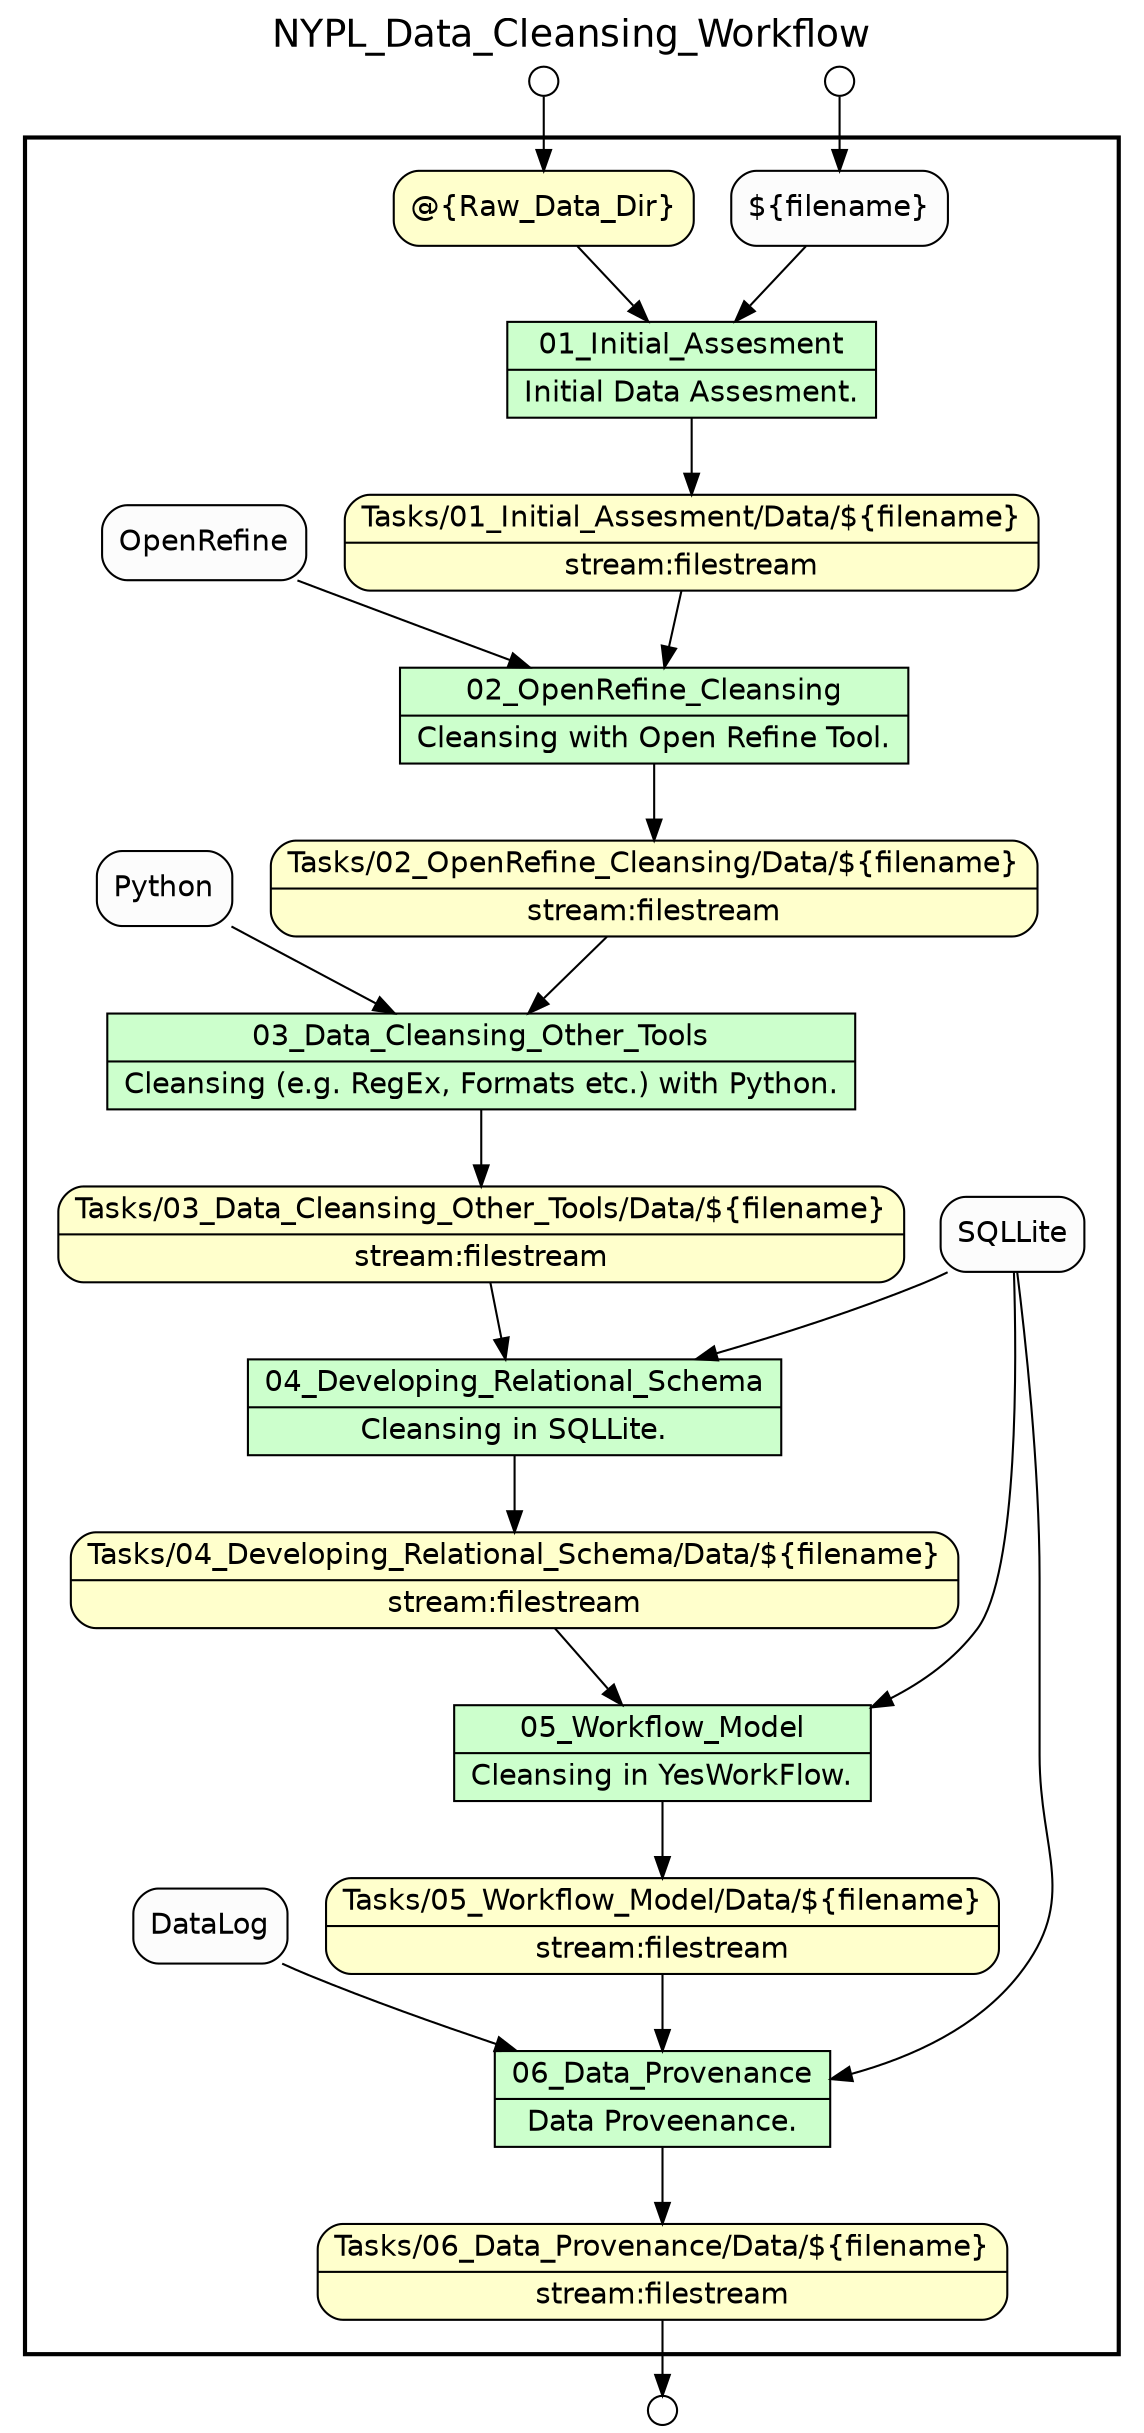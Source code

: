 
/* Start of top-level graph */
digraph Workflow {
rankdir=TB

/* Title for graph */
fontname=Helvetica; fontsize=18; labelloc=t
label="NYPL\_Data\_Cleansing\_Workflow"

/* Start of double cluster for drawing box around nodes in workflow */
subgraph cluster_workflow_box_outer { label=""; color=black; penwidth=2
subgraph cluster_workflow_box_inner { label=""; penwidth=0

/* Style for nodes representing atomic programs in workflow */
node[shape=box style=filled fillcolor="#CCFFCC" peripheries=1 fontname=Helvetica]

/* Nodes representing atomic programs in workflow */
"01\_Initial\_Assesment" [shape=record rankdir=LR label="{<f0> 01\_Initial\_Assesment |<f1> Initial Data Assesment.}"];
"02\_OpenRefine\_Cleansing" [shape=record rankdir=LR label="{<f0> 02\_OpenRefine\_Cleansing |<f1> Cleansing with Open Refine Tool.}"];
"03\_Data\_Cleansing\_Other\_Tools" [shape=record rankdir=LR label="{<f0> 03\_Data\_Cleansing\_Other\_Tools |<f1> Cleansing (e.g. RegEx, Formats etc.) with Python.}"];
"04\_Developing\_Relational\_Schema" [shape=record rankdir=LR label="{<f0> 04\_Developing\_Relational\_Schema |<f1> Cleansing in SQLLite.}"];
"05\_Workflow\_Model" [shape=record rankdir=LR label="{<f0> 05\_Workflow\_Model |<f1> Cleansing in YesWorkFlow.}"];
"06\_Data\_Provenance" [shape=record rankdir=LR label="{<f0> 06\_Data\_Provenance |<f1> Data Proveenance.}"];

/* Style for nodes representing non-parameter data channels in workflow */
node[shape=box style="rounded,filled" fillcolor="#FFFFCC" peripheries=1 fontname=Helvetica]

/* Nodes for non-parameter data channels in workflow */
"Tasks/06\_Data\_Provenance/Data/${filename}" [shape=record rankdir=LR label="{<f0> Tasks/06\_Data\_Provenance/Data/$\{filename\} |<f1> stream\:filestream}"];
"@{Raw_Data_Dir}"
"Tasks/01\_Initial\_Assesment/Data/${filename}" [shape=record rankdir=LR label="{<f0> Tasks/01\_Initial\_Assesment/Data/$\{filename\} |<f1> stream\:filestream}"];
"Tasks/02\_OpenRefine\_Cleansing/Data/${filename}" [shape=record rankdir=LR label="{<f0> Tasks/02\_OpenRefine\_Cleansing/Data/$\{filename\} |<f1> stream\:filestream}"];
"Tasks/03\_Data\_Cleansing\_Other\_Tools/Data/${filename}" [shape=record rankdir=LR label="{<f0> Tasks/03\_Data\_Cleansing\_Other\_Tools/Data/$\{filename\} |<f1> stream\:filestream}"];
"Tasks/04\_Developing\_Relational\_Schema/Data/${filename}" [shape=record rankdir=LR label="{<f0> Tasks/04\_Developing\_Relational\_Schema/Data/$\{filename\} |<f1> stream\:filestream}"];
"Tasks/05\_Workflow\_Model/Data/${filename}" [shape=record rankdir=LR label="{<f0> Tasks/05\_Workflow\_Model/Data/$\{filename\} |<f1> stream\:filestream}"];

/* Style for nodes representing parameter channels in workflow */
node[shape=box style="rounded,filled" fillcolor="#FCFCFC" peripheries=1 fontname=Helvetica]

/* Nodes representing parameter channels in workflow */
"${filename}"

/* Edges representing connections between programs and channels */
"01\_Initial\_Assesment" -> "Tasks/01\_Initial\_Assesment/Data/${filename}"
"@{Raw_Data_Dir}" -> "01\_Initial\_Assesment"
"${filename}" -> "01\_Initial\_Assesment"
"02\_OpenRefine\_Cleansing" -> "Tasks/02\_OpenRefine\_Cleansing/Data/${filename}"
"Tasks/01\_Initial\_Assesment/Data/${filename}" -> "02\_OpenRefine\_Cleansing"
OpenRefine -> "02\_OpenRefine\_Cleansing"
"03\_Data\_Cleansing\_Other\_Tools" -> "Tasks/03\_Data\_Cleansing\_Other\_Tools/Data/${filename}"
"Tasks/02\_OpenRefine\_Cleansing/Data/${filename}" -> "03\_Data\_Cleansing\_Other\_Tools"
Python -> "03\_Data\_Cleansing\_Other\_Tools"
"04\_Developing\_Relational\_Schema" -> "Tasks/04\_Developing\_Relational\_Schema/Data/${filename}"
"Tasks/03\_Data\_Cleansing\_Other\_Tools/Data/${filename}" -> "04\_Developing\_Relational\_Schema"
SQLLite -> "04\_Developing\_Relational\_Schema"
"05\_Workflow\_Model" -> "Tasks/05\_Workflow\_Model/Data/${filename}"
"Tasks/04\_Developing\_Relational\_Schema/Data/${filename}" -> "05\_Workflow\_Model"
SQLLite -> "05\_Workflow\_Model"
"06\_Data\_Provenance" -> "Tasks/06\_Data\_Provenance/Data/${filename}"
"Tasks/05\_Workflow\_Model/Data/${filename}" -> "06\_Data\_Provenance"
SQLLite -> "06\_Data\_Provenance"
DataLog -> "06\_Data\_Provenance"

/* End of double cluster for drawing box around nodes in workflow */
}}

/* Style for nodes representing workflow input ports */
node[shape=circle style="rounded,filled" fillcolor="#FFFFFF" peripheries=1 fontname=Helvetica width=0.2]

/* Nodes representing workflow input ports */
"@{Raw_Data_Dir}_input_port" [label=""]
"${filename}_input_port" [label=""]

/* Style for nodes representing workflow output ports */
node[shape=circle style="rounded,filled" fillcolor="#FFFFFF" peripheries=1 fontname=Helvetica width=0.2]

/* Nodes representing workflow output ports */
"Tasks/06\_Data\_Provenance/Data/${filename}_output_port" [label=""]

/* Edges from input ports to channels */
"@{Raw_Data_Dir}_input_port" -> "@{Raw_Data_Dir}"
"${filename}_input_port" -> "${filename}"

/* Edges from channels to output ports */
"Tasks/06\_Data\_Provenance/Data/${filename}" -> "Tasks/06\_Data\_Provenance/Data/${filename}_output_port"

/* End of top-level graph */
}
